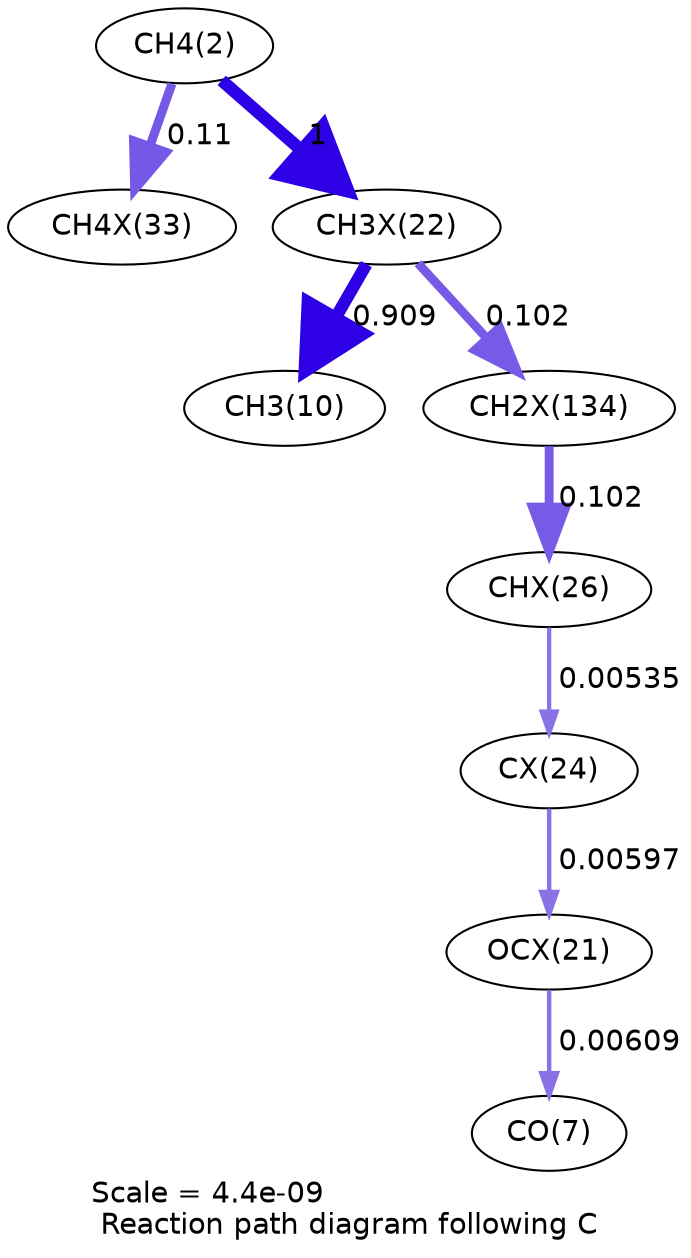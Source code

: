 digraph reaction_paths {
center=1;
s4 -> s62[fontname="Helvetica", penwidth=4.34, arrowsize=2.17, color="0.7, 0.61, 0.9"
, label=" 0.11"];
s4 -> s56[fontname="Helvetica", penwidth=6, arrowsize=3, color="0.7, 1.5, 0.9"
, label=" 1"];
s56 -> s12[fontname="Helvetica", penwidth=5.93, arrowsize=2.96, color="0.7, 1.41, 0.9"
, label=" 0.909"];
s56 -> s78[fontname="Helvetica", penwidth=4.28, arrowsize=2.14, color="0.7, 0.602, 0.9"
, label=" 0.102"];
s78 -> s60[fontname="Helvetica", penwidth=4.27, arrowsize=2.14, color="0.7, 0.602, 0.9"
, label=" 0.102"];
s60 -> s58[fontname="Helvetica", penwidth=2.05, arrowsize=1.03, color="0.7, 0.505, 0.9"
, label=" 0.00535"];
s55 -> s9[fontname="Helvetica", penwidth=2.15, arrowsize=1.07, color="0.7, 0.506, 0.9"
, label=" 0.00609"];
s58 -> s55[fontname="Helvetica", penwidth=2.13, arrowsize=1.07, color="0.7, 0.506, 0.9"
, label=" 0.00597"];
s4 [ fontname="Helvetica", label="CH4(2)"];
s9 [ fontname="Helvetica", label="CO(7)"];
s12 [ fontname="Helvetica", label="CH3(10)"];
s55 [ fontname="Helvetica", label="OCX(21)"];
s56 [ fontname="Helvetica", label="CH3X(22)"];
s58 [ fontname="Helvetica", label="CX(24)"];
s60 [ fontname="Helvetica", label="CHX(26)"];
s62 [ fontname="Helvetica", label="CH4X(33)"];
s78 [ fontname="Helvetica", label="CH2X(134)"];
 label = "Scale = 4.4e-09\l Reaction path diagram following C";
 fontname = "Helvetica";
}
